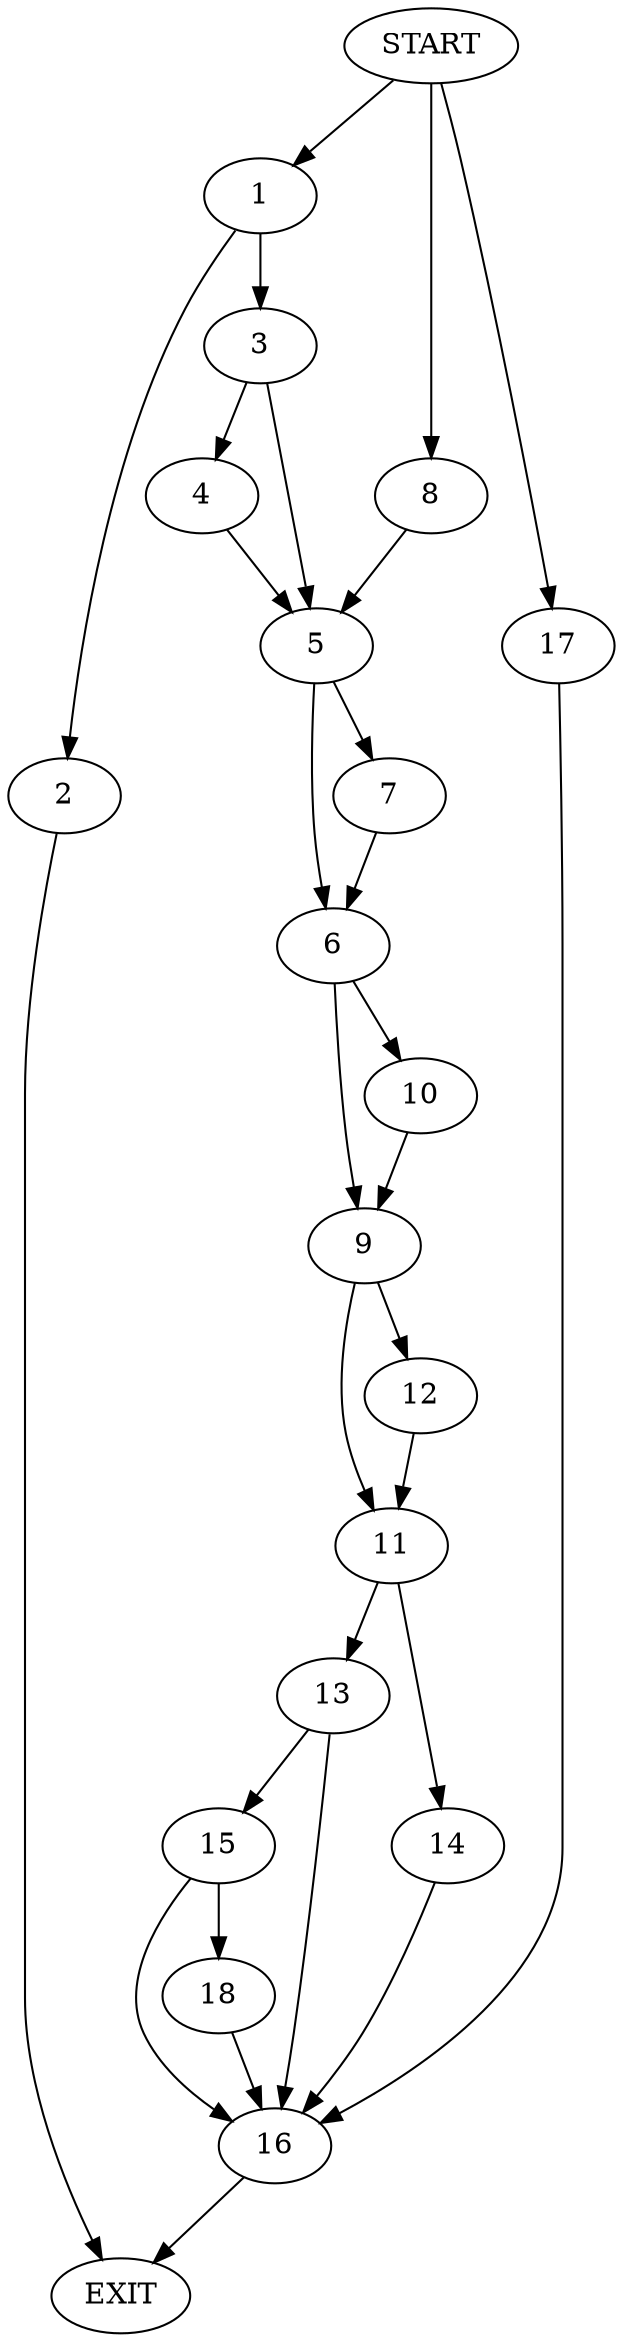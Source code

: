 digraph {
0 [label="START"]
19 [label="EXIT"]
0 -> 1
1 -> 2
1 -> 3
2 -> 19
3 -> 4
3 -> 5
5 -> 6
5 -> 7
4 -> 5
0 -> 8
8 -> 5
7 -> 6
6 -> 9
6 -> 10
9 -> 11
9 -> 12
10 -> 9
12 -> 11
11 -> 13
11 -> 14
13 -> 15
13 -> 16
14 -> 16
16 -> 19
0 -> 17
17 -> 16
15 -> 16
15 -> 18
18 -> 16
}
